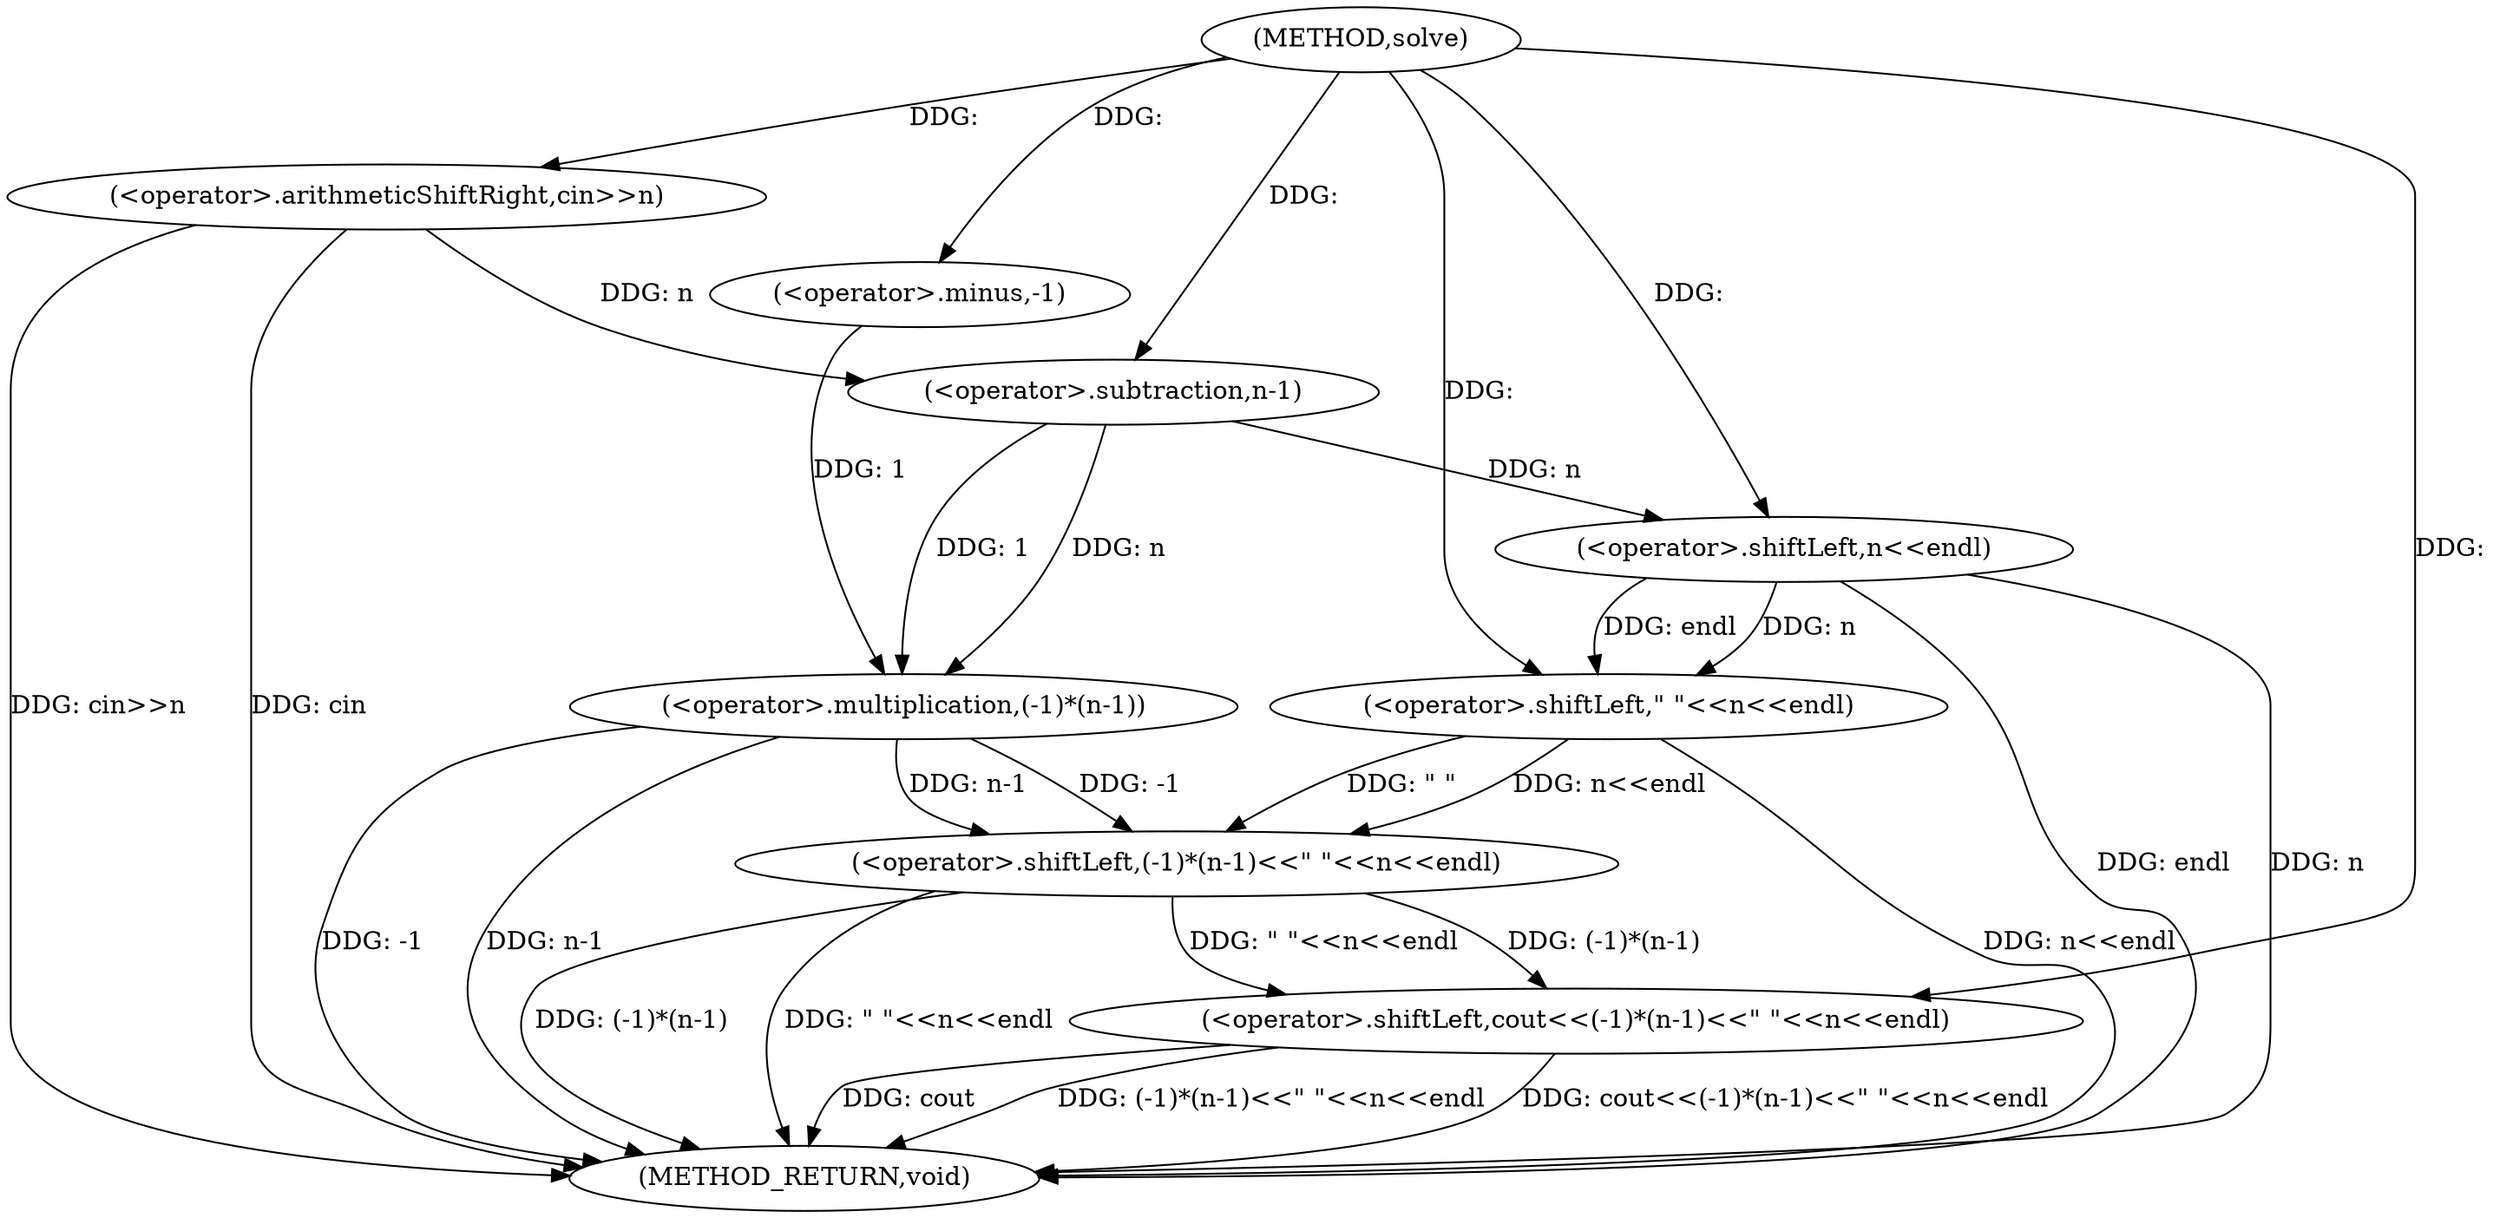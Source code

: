 digraph "solve" {  
"1000133" [label = "(METHOD,solve)" ]
"1000153" [label = "(METHOD_RETURN,void)" ]
"1000136" [label = "(<operator>.arithmeticShiftRight,cin>>n)" ]
"1000139" [label = "(<operator>.shiftLeft,cout<<(-1)*(n-1)<<\" \"<<n<<endl)" ]
"1000141" [label = "(<operator>.shiftLeft,(-1)*(n-1)<<\" \"<<n<<endl)" ]
"1000142" [label = "(<operator>.multiplication,(-1)*(n-1))" ]
"1000148" [label = "(<operator>.shiftLeft,\" \"<<n<<endl)" ]
"1000143" [label = "(<operator>.minus,-1)" ]
"1000145" [label = "(<operator>.subtraction,n-1)" ]
"1000150" [label = "(<operator>.shiftLeft,n<<endl)" ]
  "1000136" -> "1000153"  [ label = "DDG: cin>>n"] 
  "1000142" -> "1000153"  [ label = "DDG: -1"] 
  "1000142" -> "1000153"  [ label = "DDG: n-1"] 
  "1000141" -> "1000153"  [ label = "DDG: (-1)*(n-1)"] 
  "1000150" -> "1000153"  [ label = "DDG: n"] 
  "1000148" -> "1000153"  [ label = "DDG: n<<endl"] 
  "1000141" -> "1000153"  [ label = "DDG: \" \"<<n<<endl"] 
  "1000139" -> "1000153"  [ label = "DDG: (-1)*(n-1)<<\" \"<<n<<endl"] 
  "1000139" -> "1000153"  [ label = "DDG: cout<<(-1)*(n-1)<<\" \"<<n<<endl"] 
  "1000136" -> "1000153"  [ label = "DDG: cin"] 
  "1000139" -> "1000153"  [ label = "DDG: cout"] 
  "1000150" -> "1000153"  [ label = "DDG: endl"] 
  "1000133" -> "1000136"  [ label = "DDG: "] 
  "1000133" -> "1000139"  [ label = "DDG: "] 
  "1000141" -> "1000139"  [ label = "DDG: (-1)*(n-1)"] 
  "1000141" -> "1000139"  [ label = "DDG: \" \"<<n<<endl"] 
  "1000142" -> "1000141"  [ label = "DDG: -1"] 
  "1000142" -> "1000141"  [ label = "DDG: n-1"] 
  "1000148" -> "1000141"  [ label = "DDG: n<<endl"] 
  "1000148" -> "1000141"  [ label = "DDG: \" \""] 
  "1000143" -> "1000142"  [ label = "DDG: 1"] 
  "1000145" -> "1000142"  [ label = "DDG: n"] 
  "1000145" -> "1000142"  [ label = "DDG: 1"] 
  "1000133" -> "1000148"  [ label = "DDG: "] 
  "1000150" -> "1000148"  [ label = "DDG: n"] 
  "1000150" -> "1000148"  [ label = "DDG: endl"] 
  "1000133" -> "1000143"  [ label = "DDG: "] 
  "1000136" -> "1000145"  [ label = "DDG: n"] 
  "1000133" -> "1000145"  [ label = "DDG: "] 
  "1000145" -> "1000150"  [ label = "DDG: n"] 
  "1000133" -> "1000150"  [ label = "DDG: "] 
}
